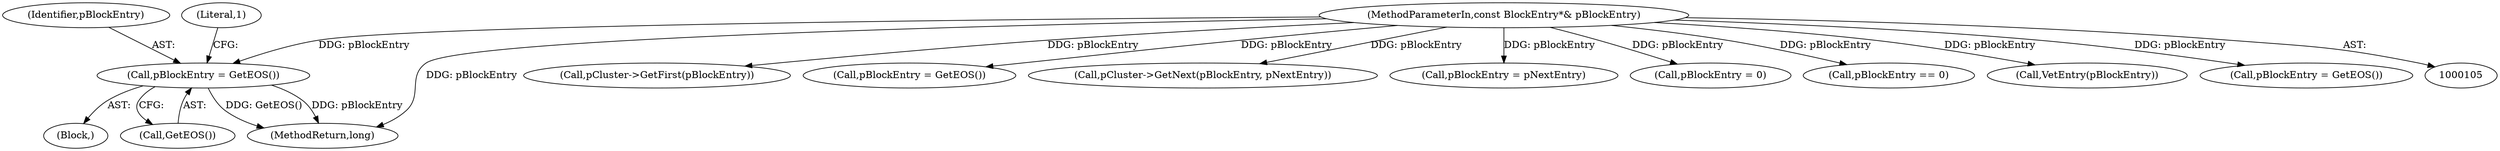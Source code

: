 digraph "1_Android_cc274e2abe8b2a6698a5c47d8aa4bb45f1f9538d_17@del" {
"1000136" [label="(Call,pBlockEntry = GetEOS())"];
"1000106" [label="(MethodParameterIn,const BlockEntry*& pBlockEntry)"];
"1000136" [label="(Call,pBlockEntry = GetEOS())"];
"1000149" [label="(Call,pCluster->GetFirst(pBlockEntry))"];
"1000135" [label="(Block,)"];
"1000138" [label="(Call,GetEOS())"];
"1000137" [label="(Identifier,pBlockEntry)"];
"1000106" [label="(MethodParameterIn,const BlockEntry*& pBlockEntry)"];
"1000123" [label="(Call,pBlockEntry = GetEOS())"];
"1000192" [label="(Call,pCluster->GetNext(pBlockEntry, pNextEntry))"];
"1000206" [label="(Call,pBlockEntry = pNextEntry)"];
"1000225" [label="(MethodReturn,long)"];
"1000141" [label="(Call,pBlockEntry = 0)"];
"1000158" [label="(Call,pBlockEntry == 0)"];
"1000185" [label="(Call,VetEntry(pBlockEntry))"];
"1000140" [label="(Literal,1)"];
"1000220" [label="(Call,pBlockEntry = GetEOS())"];
"1000136" -> "1000135"  [label="AST: "];
"1000136" -> "1000138"  [label="CFG: "];
"1000137" -> "1000136"  [label="AST: "];
"1000138" -> "1000136"  [label="AST: "];
"1000140" -> "1000136"  [label="CFG: "];
"1000136" -> "1000225"  [label="DDG: GetEOS()"];
"1000136" -> "1000225"  [label="DDG: pBlockEntry"];
"1000106" -> "1000136"  [label="DDG: pBlockEntry"];
"1000106" -> "1000105"  [label="AST: "];
"1000106" -> "1000225"  [label="DDG: pBlockEntry"];
"1000106" -> "1000123"  [label="DDG: pBlockEntry"];
"1000106" -> "1000141"  [label="DDG: pBlockEntry"];
"1000106" -> "1000149"  [label="DDG: pBlockEntry"];
"1000106" -> "1000158"  [label="DDG: pBlockEntry"];
"1000106" -> "1000185"  [label="DDG: pBlockEntry"];
"1000106" -> "1000192"  [label="DDG: pBlockEntry"];
"1000106" -> "1000206"  [label="DDG: pBlockEntry"];
"1000106" -> "1000220"  [label="DDG: pBlockEntry"];
}
